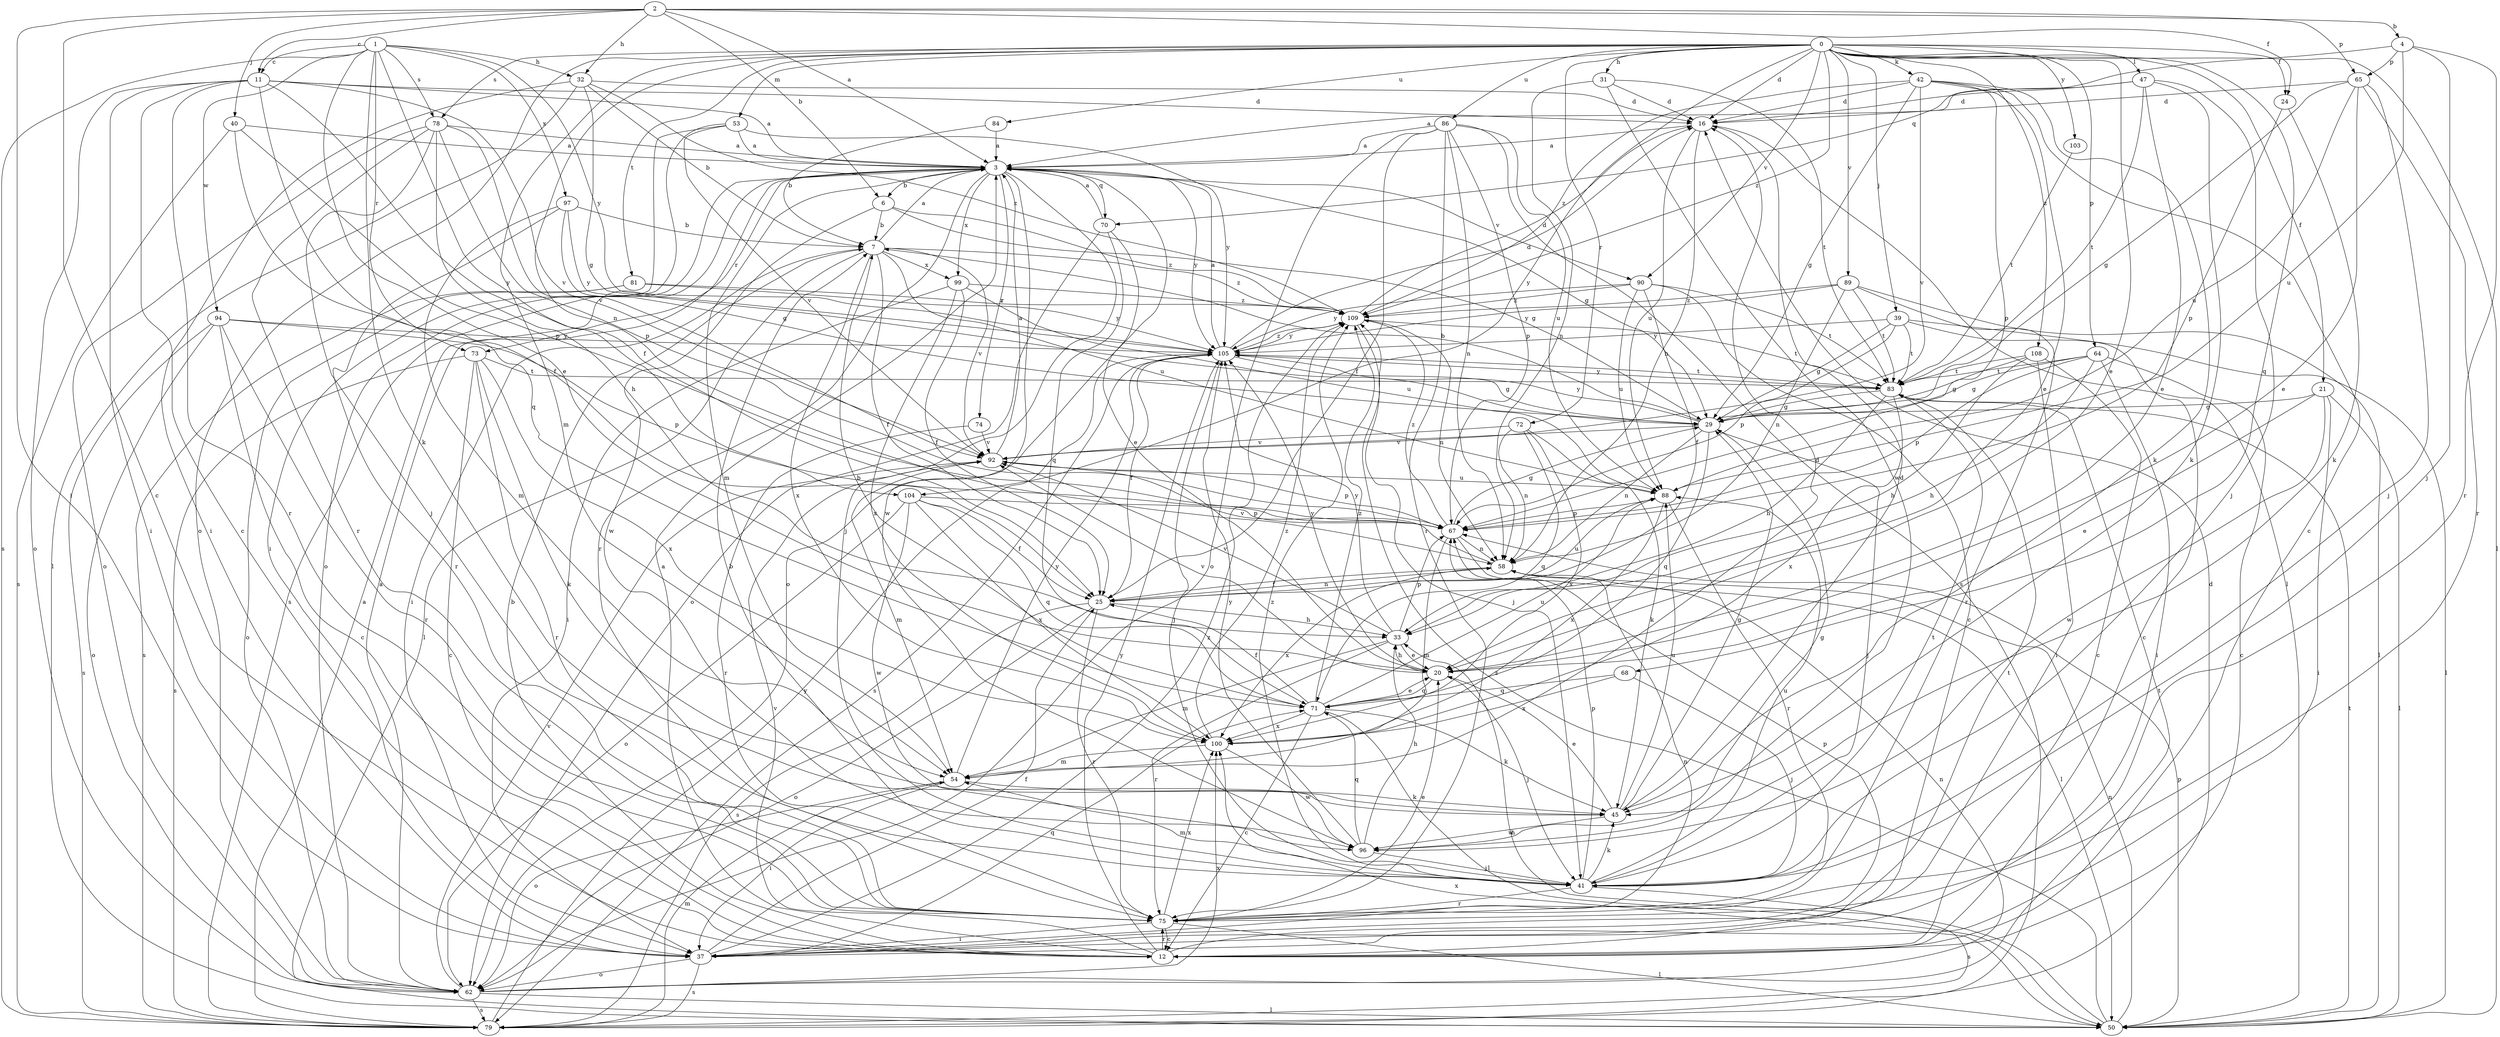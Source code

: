 strict digraph  {
0;
1;
2;
3;
4;
6;
7;
11;
12;
16;
20;
21;
24;
25;
29;
31;
32;
33;
37;
39;
40;
41;
42;
45;
47;
50;
53;
54;
58;
62;
64;
65;
67;
68;
70;
71;
72;
73;
74;
75;
78;
79;
81;
83;
84;
86;
88;
89;
90;
92;
94;
96;
97;
99;
100;
103;
104;
105;
108;
109;
0 -> 16  [label=d];
0 -> 20  [label=e];
0 -> 21  [label=f];
0 -> 24  [label=f];
0 -> 31  [label=h];
0 -> 39  [label=j];
0 -> 42  [label=k];
0 -> 47  [label=l];
0 -> 50  [label=l];
0 -> 53  [label=m];
0 -> 54  [label=m];
0 -> 58  [label=n];
0 -> 62  [label=o];
0 -> 64  [label=p];
0 -> 68  [label=q];
0 -> 72  [label=r];
0 -> 78  [label=s];
0 -> 81  [label=t];
0 -> 84  [label=u];
0 -> 86  [label=u];
0 -> 89  [label=v];
0 -> 90  [label=v];
0 -> 103  [label=y];
0 -> 104  [label=y];
0 -> 108  [label=z];
0 -> 109  [label=z];
1 -> 11  [label=c];
1 -> 20  [label=e];
1 -> 32  [label=h];
1 -> 45  [label=k];
1 -> 73  [label=r];
1 -> 78  [label=s];
1 -> 79  [label=s];
1 -> 94  [label=w];
1 -> 97  [label=x];
1 -> 104  [label=y];
1 -> 105  [label=y];
2 -> 3  [label=a];
2 -> 4  [label=b];
2 -> 6  [label=b];
2 -> 11  [label=c];
2 -> 12  [label=c];
2 -> 24  [label=f];
2 -> 32  [label=h];
2 -> 37  [label=i];
2 -> 40  [label=j];
2 -> 65  [label=p];
3 -> 6  [label=b];
3 -> 29  [label=g];
3 -> 41  [label=j];
3 -> 54  [label=m];
3 -> 62  [label=o];
3 -> 70  [label=q];
3 -> 73  [label=r];
3 -> 74  [label=r];
3 -> 75  [label=r];
3 -> 79  [label=s];
3 -> 90  [label=v];
3 -> 96  [label=w];
3 -> 99  [label=x];
3 -> 105  [label=y];
4 -> 41  [label=j];
4 -> 65  [label=p];
4 -> 70  [label=q];
4 -> 75  [label=r];
4 -> 88  [label=u];
6 -> 7  [label=b];
6 -> 29  [label=g];
6 -> 96  [label=w];
6 -> 109  [label=z];
7 -> 3  [label=a];
7 -> 25  [label=f];
7 -> 37  [label=i];
7 -> 50  [label=l];
7 -> 88  [label=u];
7 -> 92  [label=v];
7 -> 99  [label=x];
7 -> 100  [label=x];
7 -> 109  [label=z];
11 -> 3  [label=a];
11 -> 12  [label=c];
11 -> 16  [label=d];
11 -> 25  [label=f];
11 -> 37  [label=i];
11 -> 62  [label=o];
11 -> 71  [label=q];
11 -> 75  [label=r];
11 -> 92  [label=v];
12 -> 3  [label=a];
12 -> 7  [label=b];
12 -> 67  [label=p];
12 -> 75  [label=r];
12 -> 92  [label=v];
12 -> 105  [label=y];
16 -> 3  [label=a];
16 -> 50  [label=l];
16 -> 58  [label=n];
16 -> 88  [label=u];
20 -> 33  [label=h];
20 -> 41  [label=j];
20 -> 71  [label=q];
20 -> 92  [label=v];
20 -> 105  [label=y];
21 -> 20  [label=e];
21 -> 29  [label=g];
21 -> 37  [label=i];
21 -> 50  [label=l];
21 -> 96  [label=w];
24 -> 45  [label=k];
24 -> 67  [label=p];
25 -> 33  [label=h];
25 -> 58  [label=n];
25 -> 62  [label=o];
25 -> 75  [label=r];
25 -> 79  [label=s];
25 -> 88  [label=u];
29 -> 7  [label=b];
29 -> 41  [label=j];
29 -> 58  [label=n];
29 -> 71  [label=q];
29 -> 92  [label=v];
29 -> 105  [label=y];
31 -> 16  [label=d];
31 -> 58  [label=n];
31 -> 83  [label=t];
31 -> 96  [label=w];
32 -> 7  [label=b];
32 -> 16  [label=d];
32 -> 29  [label=g];
32 -> 37  [label=i];
32 -> 50  [label=l];
32 -> 109  [label=z];
33 -> 20  [label=e];
33 -> 54  [label=m];
33 -> 67  [label=p];
33 -> 75  [label=r];
33 -> 92  [label=v];
33 -> 105  [label=y];
37 -> 25  [label=f];
37 -> 58  [label=n];
37 -> 62  [label=o];
37 -> 71  [label=q];
37 -> 79  [label=s];
37 -> 83  [label=t];
37 -> 109  [label=z];
39 -> 12  [label=c];
39 -> 29  [label=g];
39 -> 50  [label=l];
39 -> 67  [label=p];
39 -> 83  [label=t];
39 -> 105  [label=y];
40 -> 3  [label=a];
40 -> 25  [label=f];
40 -> 67  [label=p];
40 -> 79  [label=s];
41 -> 7  [label=b];
41 -> 45  [label=k];
41 -> 54  [label=m];
41 -> 67  [label=p];
41 -> 75  [label=r];
41 -> 79  [label=s];
41 -> 83  [label=t];
41 -> 88  [label=u];
41 -> 109  [label=z];
42 -> 12  [label=c];
42 -> 16  [label=d];
42 -> 20  [label=e];
42 -> 29  [label=g];
42 -> 45  [label=k];
42 -> 67  [label=p];
42 -> 92  [label=v];
42 -> 109  [label=z];
45 -> 16  [label=d];
45 -> 20  [label=e];
45 -> 29  [label=g];
45 -> 88  [label=u];
45 -> 96  [label=w];
47 -> 3  [label=a];
47 -> 16  [label=d];
47 -> 20  [label=e];
47 -> 41  [label=j];
47 -> 45  [label=k];
47 -> 83  [label=t];
50 -> 33  [label=h];
50 -> 58  [label=n];
50 -> 67  [label=p];
50 -> 83  [label=t];
50 -> 100  [label=x];
50 -> 109  [label=z];
53 -> 3  [label=a];
53 -> 37  [label=i];
53 -> 62  [label=o];
53 -> 92  [label=v];
53 -> 105  [label=y];
54 -> 16  [label=d];
54 -> 37  [label=i];
54 -> 45  [label=k];
54 -> 62  [label=o];
54 -> 105  [label=y];
58 -> 25  [label=f];
58 -> 92  [label=v];
58 -> 100  [label=x];
62 -> 3  [label=a];
62 -> 50  [label=l];
62 -> 58  [label=n];
62 -> 79  [label=s];
62 -> 83  [label=t];
62 -> 92  [label=v];
62 -> 100  [label=x];
64 -> 12  [label=c];
64 -> 29  [label=g];
64 -> 33  [label=h];
64 -> 37  [label=i];
64 -> 67  [label=p];
64 -> 83  [label=t];
65 -> 16  [label=d];
65 -> 20  [label=e];
65 -> 29  [label=g];
65 -> 41  [label=j];
65 -> 75  [label=r];
65 -> 88  [label=u];
67 -> 29  [label=g];
67 -> 50  [label=l];
67 -> 54  [label=m];
67 -> 58  [label=n];
67 -> 109  [label=z];
68 -> 41  [label=j];
68 -> 71  [label=q];
68 -> 100  [label=x];
70 -> 3  [label=a];
70 -> 20  [label=e];
70 -> 62  [label=o];
70 -> 71  [label=q];
71 -> 7  [label=b];
71 -> 12  [label=c];
71 -> 20  [label=e];
71 -> 25  [label=f];
71 -> 45  [label=k];
71 -> 50  [label=l];
71 -> 88  [label=u];
71 -> 100  [label=x];
71 -> 109  [label=z];
72 -> 45  [label=k];
72 -> 58  [label=n];
72 -> 71  [label=q];
72 -> 92  [label=v];
72 -> 100  [label=x];
73 -> 12  [label=c];
73 -> 45  [label=k];
73 -> 75  [label=r];
73 -> 79  [label=s];
73 -> 83  [label=t];
73 -> 100  [label=x];
74 -> 75  [label=r];
74 -> 92  [label=v];
75 -> 12  [label=c];
75 -> 20  [label=e];
75 -> 37  [label=i];
75 -> 50  [label=l];
75 -> 100  [label=x];
78 -> 3  [label=a];
78 -> 33  [label=h];
78 -> 41  [label=j];
78 -> 62  [label=o];
78 -> 67  [label=p];
78 -> 75  [label=r];
78 -> 92  [label=v];
79 -> 3  [label=a];
79 -> 16  [label=d];
79 -> 54  [label=m];
79 -> 105  [label=y];
81 -> 62  [label=o];
81 -> 79  [label=s];
81 -> 105  [label=y];
81 -> 109  [label=z];
83 -> 29  [label=g];
83 -> 33  [label=h];
83 -> 100  [label=x];
83 -> 105  [label=y];
84 -> 3  [label=a];
84 -> 7  [label=b];
86 -> 3  [label=a];
86 -> 25  [label=f];
86 -> 58  [label=n];
86 -> 62  [label=o];
86 -> 67  [label=p];
86 -> 75  [label=r];
86 -> 79  [label=s];
86 -> 88  [label=u];
88 -> 67  [label=p];
88 -> 75  [label=r];
88 -> 100  [label=x];
89 -> 50  [label=l];
89 -> 58  [label=n];
89 -> 75  [label=r];
89 -> 83  [label=t];
89 -> 105  [label=y];
89 -> 109  [label=z];
90 -> 12  [label=c];
90 -> 25  [label=f];
90 -> 83  [label=t];
90 -> 88  [label=u];
90 -> 105  [label=y];
90 -> 109  [label=z];
92 -> 3  [label=a];
92 -> 54  [label=m];
92 -> 67  [label=p];
92 -> 88  [label=u];
94 -> 12  [label=c];
94 -> 62  [label=o];
94 -> 67  [label=p];
94 -> 75  [label=r];
94 -> 79  [label=s];
94 -> 105  [label=y];
96 -> 29  [label=g];
96 -> 33  [label=h];
96 -> 41  [label=j];
96 -> 71  [label=q];
96 -> 105  [label=y];
97 -> 7  [label=b];
97 -> 29  [label=g];
97 -> 54  [label=m];
97 -> 75  [label=r];
97 -> 105  [label=y];
99 -> 25  [label=f];
99 -> 37  [label=i];
99 -> 88  [label=u];
99 -> 100  [label=x];
99 -> 109  [label=z];
100 -> 54  [label=m];
100 -> 96  [label=w];
100 -> 109  [label=z];
103 -> 83  [label=t];
104 -> 25  [label=f];
104 -> 62  [label=o];
104 -> 67  [label=p];
104 -> 71  [label=q];
104 -> 96  [label=w];
104 -> 100  [label=x];
105 -> 3  [label=a];
105 -> 16  [label=d];
105 -> 25  [label=f];
105 -> 29  [label=g];
105 -> 41  [label=j];
105 -> 79  [label=s];
105 -> 83  [label=t];
105 -> 109  [label=z];
108 -> 12  [label=c];
108 -> 29  [label=g];
108 -> 33  [label=h];
108 -> 37  [label=i];
108 -> 83  [label=t];
109 -> 16  [label=d];
109 -> 41  [label=j];
109 -> 58  [label=n];
109 -> 83  [label=t];
109 -> 105  [label=y];
}
